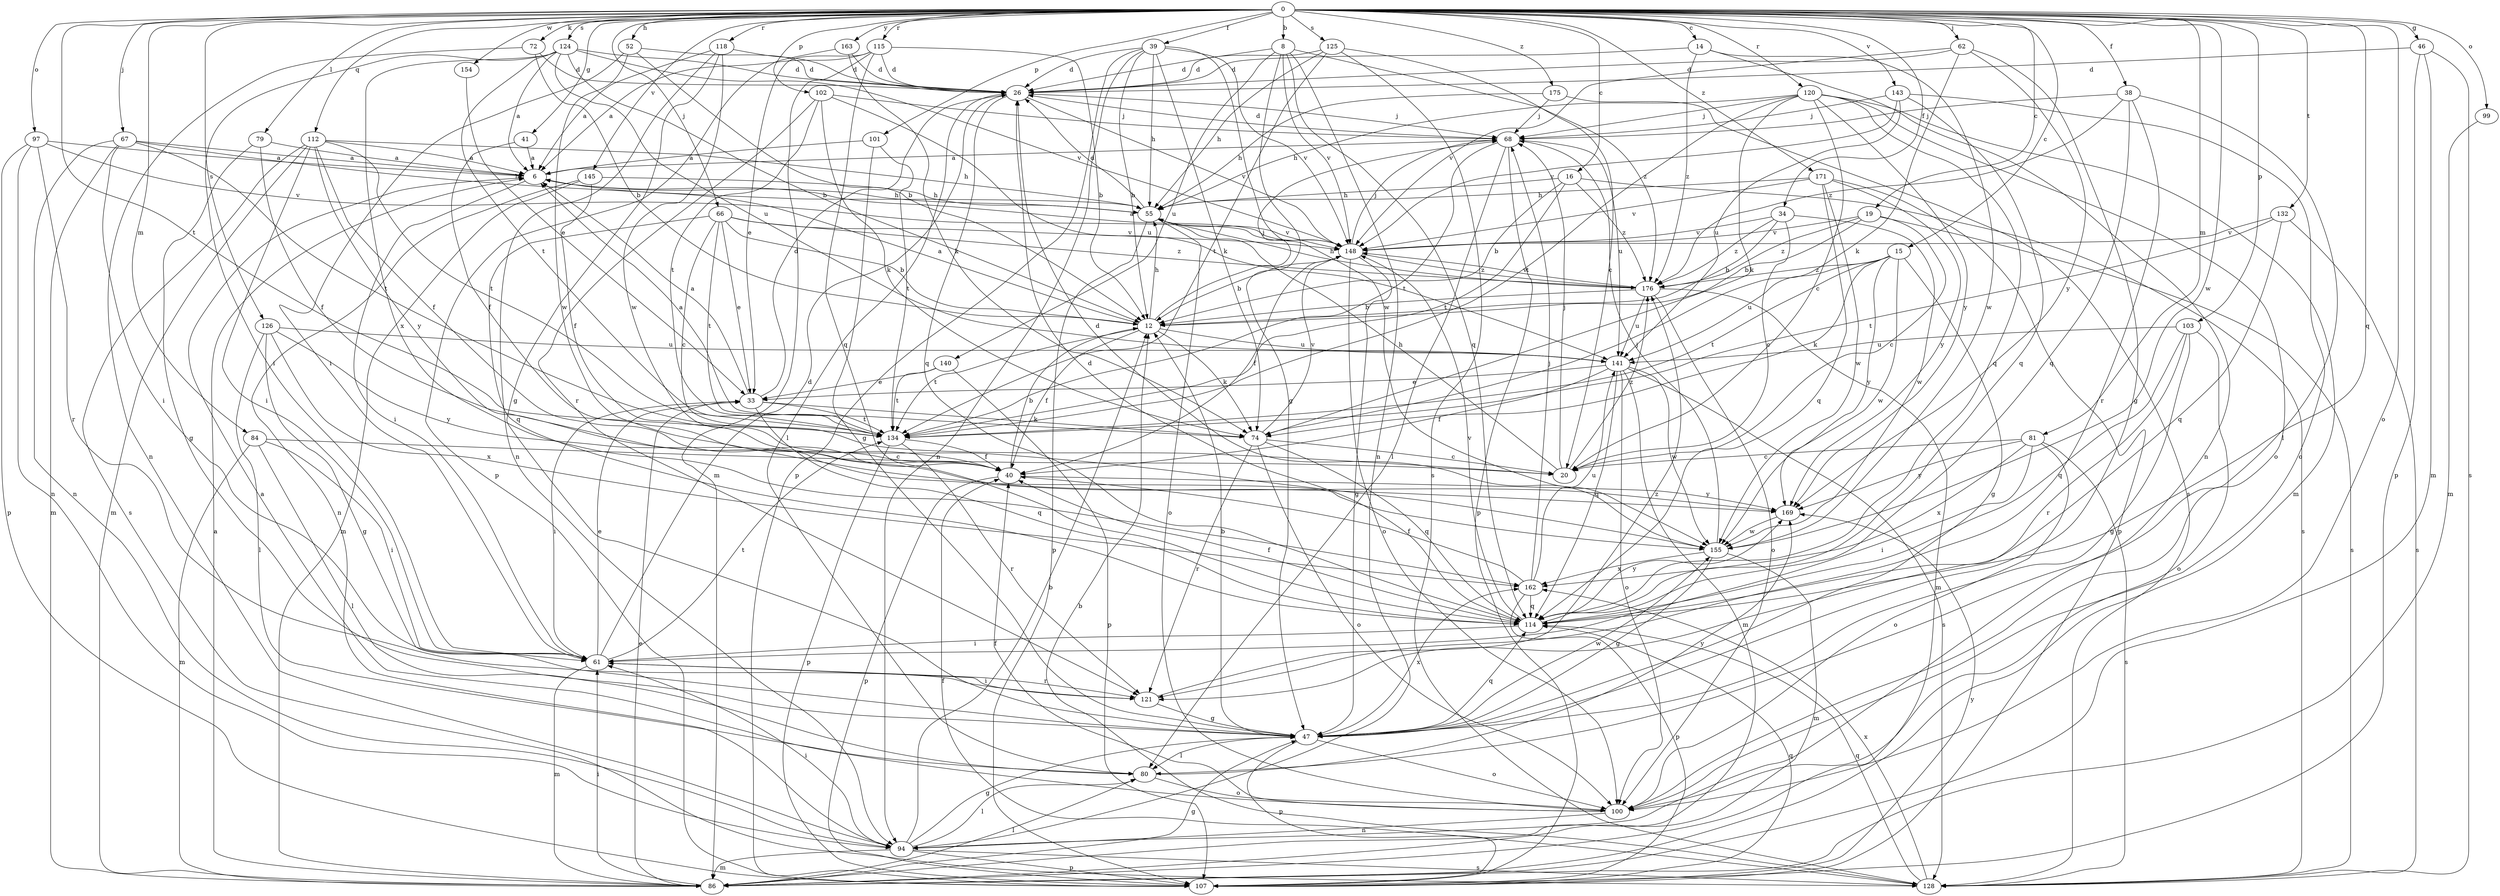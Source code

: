 strict digraph  {
0;
6;
8;
12;
14;
15;
16;
19;
20;
26;
33;
34;
38;
39;
40;
41;
46;
47;
52;
55;
61;
62;
66;
67;
68;
72;
74;
79;
80;
81;
84;
86;
94;
97;
99;
100;
101;
102;
103;
107;
112;
114;
115;
118;
120;
121;
124;
125;
126;
128;
132;
134;
140;
141;
143;
145;
148;
154;
155;
162;
163;
169;
171;
175;
176;
0 -> 8  [label=b];
0 -> 14  [label=c];
0 -> 15  [label=c];
0 -> 16  [label=c];
0 -> 19  [label=c];
0 -> 34  [label=f];
0 -> 38  [label=f];
0 -> 39  [label=f];
0 -> 41  [label=g];
0 -> 46  [label=g];
0 -> 52  [label=h];
0 -> 62  [label=j];
0 -> 66  [label=j];
0 -> 67  [label=j];
0 -> 72  [label=k];
0 -> 79  [label=l];
0 -> 81  [label=m];
0 -> 84  [label=m];
0 -> 97  [label=o];
0 -> 99  [label=o];
0 -> 100  [label=o];
0 -> 101  [label=p];
0 -> 102  [label=p];
0 -> 103  [label=p];
0 -> 112  [label=q];
0 -> 114  [label=q];
0 -> 115  [label=r];
0 -> 118  [label=r];
0 -> 120  [label=r];
0 -> 124  [label=s];
0 -> 125  [label=s];
0 -> 126  [label=s];
0 -> 132  [label=t];
0 -> 134  [label=t];
0 -> 143  [label=v];
0 -> 145  [label=v];
0 -> 154  [label=w];
0 -> 155  [label=w];
0 -> 163  [label=y];
0 -> 171  [label=z];
0 -> 175  [label=z];
6 -> 55  [label=h];
6 -> 61  [label=i];
8 -> 26  [label=d];
8 -> 47  [label=g];
8 -> 94  [label=n];
8 -> 114  [label=q];
8 -> 140  [label=u];
8 -> 148  [label=v];
8 -> 176  [label=z];
12 -> 6  [label=a];
12 -> 40  [label=f];
12 -> 55  [label=h];
12 -> 68  [label=j];
12 -> 74  [label=k];
12 -> 134  [label=t];
12 -> 141  [label=u];
14 -> 26  [label=d];
14 -> 94  [label=n];
14 -> 155  [label=w];
14 -> 176  [label=z];
15 -> 47  [label=g];
15 -> 74  [label=k];
15 -> 134  [label=t];
15 -> 141  [label=u];
15 -> 155  [label=w];
15 -> 169  [label=y];
15 -> 176  [label=z];
16 -> 12  [label=b];
16 -> 55  [label=h];
16 -> 128  [label=s];
16 -> 134  [label=t];
16 -> 176  [label=z];
19 -> 12  [label=b];
19 -> 20  [label=c];
19 -> 128  [label=s];
19 -> 148  [label=v];
19 -> 176  [label=z];
20 -> 55  [label=h];
20 -> 68  [label=j];
20 -> 176  [label=z];
26 -> 68  [label=j];
26 -> 80  [label=l];
26 -> 114  [label=q];
26 -> 148  [label=v];
33 -> 6  [label=a];
33 -> 26  [label=d];
33 -> 61  [label=i];
33 -> 74  [label=k];
33 -> 114  [label=q];
33 -> 134  [label=t];
34 -> 12  [label=b];
34 -> 20  [label=c];
34 -> 148  [label=v];
34 -> 155  [label=w];
34 -> 176  [label=z];
38 -> 68  [label=j];
38 -> 80  [label=l];
38 -> 114  [label=q];
38 -> 121  [label=r];
38 -> 176  [label=z];
39 -> 12  [label=b];
39 -> 26  [label=d];
39 -> 55  [label=h];
39 -> 74  [label=k];
39 -> 94  [label=n];
39 -> 107  [label=p];
39 -> 148  [label=v];
39 -> 155  [label=w];
40 -> 12  [label=b];
40 -> 107  [label=p];
40 -> 169  [label=y];
41 -> 6  [label=a];
41 -> 40  [label=f];
46 -> 26  [label=d];
46 -> 86  [label=m];
46 -> 107  [label=p];
46 -> 128  [label=s];
47 -> 12  [label=b];
47 -> 80  [label=l];
47 -> 100  [label=o];
47 -> 107  [label=p];
47 -> 114  [label=q];
47 -> 155  [label=w];
47 -> 162  [label=x];
52 -> 12  [label=b];
52 -> 26  [label=d];
52 -> 61  [label=i];
52 -> 155  [label=w];
55 -> 26  [label=d];
55 -> 100  [label=o];
55 -> 107  [label=p];
55 -> 148  [label=v];
61 -> 26  [label=d];
61 -> 33  [label=e];
61 -> 86  [label=m];
61 -> 121  [label=r];
61 -> 134  [label=t];
62 -> 26  [label=d];
62 -> 47  [label=g];
62 -> 74  [label=k];
62 -> 148  [label=v];
62 -> 169  [label=y];
66 -> 12  [label=b];
66 -> 20  [label=c];
66 -> 33  [label=e];
66 -> 114  [label=q];
66 -> 134  [label=t];
66 -> 148  [label=v];
66 -> 176  [label=z];
67 -> 6  [label=a];
67 -> 55  [label=h];
67 -> 61  [label=i];
67 -> 86  [label=m];
67 -> 94  [label=n];
67 -> 134  [label=t];
68 -> 6  [label=a];
68 -> 26  [label=d];
68 -> 80  [label=l];
68 -> 107  [label=p];
68 -> 134  [label=t];
68 -> 141  [label=u];
72 -> 12  [label=b];
72 -> 26  [label=d];
72 -> 94  [label=n];
74 -> 6  [label=a];
74 -> 20  [label=c];
74 -> 100  [label=o];
74 -> 114  [label=q];
74 -> 121  [label=r];
74 -> 148  [label=v];
79 -> 6  [label=a];
79 -> 40  [label=f];
79 -> 47  [label=g];
80 -> 100  [label=o];
80 -> 169  [label=y];
81 -> 20  [label=c];
81 -> 61  [label=i];
81 -> 100  [label=o];
81 -> 128  [label=s];
81 -> 162  [label=x];
81 -> 169  [label=y];
84 -> 20  [label=c];
84 -> 61  [label=i];
84 -> 80  [label=l];
84 -> 86  [label=m];
86 -> 6  [label=a];
86 -> 33  [label=e];
86 -> 47  [label=g];
86 -> 61  [label=i];
86 -> 80  [label=l];
94 -> 12  [label=b];
94 -> 47  [label=g];
94 -> 61  [label=i];
94 -> 80  [label=l];
94 -> 86  [label=m];
94 -> 107  [label=p];
94 -> 128  [label=s];
97 -> 6  [label=a];
97 -> 94  [label=n];
97 -> 107  [label=p];
97 -> 121  [label=r];
97 -> 148  [label=v];
99 -> 86  [label=m];
100 -> 6  [label=a];
100 -> 40  [label=f];
100 -> 94  [label=n];
101 -> 6  [label=a];
101 -> 47  [label=g];
101 -> 134  [label=t];
102 -> 68  [label=j];
102 -> 74  [label=k];
102 -> 121  [label=r];
102 -> 134  [label=t];
102 -> 141  [label=u];
103 -> 47  [label=g];
103 -> 100  [label=o];
103 -> 114  [label=q];
103 -> 121  [label=r];
103 -> 141  [label=u];
107 -> 114  [label=q];
107 -> 169  [label=y];
112 -> 6  [label=a];
112 -> 40  [label=f];
112 -> 55  [label=h];
112 -> 61  [label=i];
112 -> 86  [label=m];
112 -> 128  [label=s];
112 -> 134  [label=t];
112 -> 169  [label=y];
114 -> 26  [label=d];
114 -> 40  [label=f];
114 -> 61  [label=i];
114 -> 148  [label=v];
114 -> 169  [label=y];
115 -> 6  [label=a];
115 -> 12  [label=b];
115 -> 26  [label=d];
115 -> 33  [label=e];
115 -> 86  [label=m];
115 -> 114  [label=q];
118 -> 6  [label=a];
118 -> 26  [label=d];
118 -> 47  [label=g];
118 -> 94  [label=n];
118 -> 155  [label=w];
120 -> 20  [label=c];
120 -> 55  [label=h];
120 -> 68  [label=j];
120 -> 74  [label=k];
120 -> 86  [label=m];
120 -> 100  [label=o];
120 -> 114  [label=q];
120 -> 134  [label=t];
120 -> 169  [label=y];
121 -> 47  [label=g];
121 -> 61  [label=i];
121 -> 176  [label=z];
124 -> 6  [label=a];
124 -> 12  [label=b];
124 -> 26  [label=d];
124 -> 61  [label=i];
124 -> 134  [label=t];
124 -> 141  [label=u];
124 -> 148  [label=v];
124 -> 162  [label=x];
125 -> 20  [label=c];
125 -> 26  [label=d];
125 -> 55  [label=h];
125 -> 128  [label=s];
125 -> 134  [label=t];
126 -> 47  [label=g];
126 -> 80  [label=l];
126 -> 141  [label=u];
126 -> 162  [label=x];
126 -> 169  [label=y];
128 -> 12  [label=b];
128 -> 40  [label=f];
128 -> 114  [label=q];
128 -> 162  [label=x];
132 -> 114  [label=q];
132 -> 128  [label=s];
132 -> 134  [label=t];
132 -> 148  [label=v];
134 -> 40  [label=f];
134 -> 107  [label=p];
134 -> 121  [label=r];
140 -> 33  [label=e];
140 -> 107  [label=p];
140 -> 134  [label=t];
141 -> 33  [label=e];
141 -> 40  [label=f];
141 -> 86  [label=m];
141 -> 100  [label=o];
141 -> 114  [label=q];
141 -> 128  [label=s];
141 -> 155  [label=w];
143 -> 68  [label=j];
143 -> 100  [label=o];
143 -> 114  [label=q];
143 -> 141  [label=u];
143 -> 148  [label=v];
145 -> 40  [label=f];
145 -> 55  [label=h];
145 -> 86  [label=m];
145 -> 94  [label=n];
148 -> 6  [label=a];
148 -> 12  [label=b];
148 -> 40  [label=f];
148 -> 47  [label=g];
148 -> 68  [label=j];
148 -> 100  [label=o];
148 -> 176  [label=z];
154 -> 33  [label=e];
155 -> 26  [label=d];
155 -> 47  [label=g];
155 -> 68  [label=j];
155 -> 86  [label=m];
155 -> 162  [label=x];
162 -> 40  [label=f];
162 -> 68  [label=j];
162 -> 107  [label=p];
162 -> 114  [label=q];
162 -> 141  [label=u];
163 -> 26  [label=d];
163 -> 74  [label=k];
163 -> 107  [label=p];
169 -> 155  [label=w];
171 -> 55  [label=h];
171 -> 107  [label=p];
171 -> 114  [label=q];
171 -> 148  [label=v];
171 -> 155  [label=w];
171 -> 169  [label=y];
175 -> 55  [label=h];
175 -> 68  [label=j];
175 -> 128  [label=s];
176 -> 12  [label=b];
176 -> 55  [label=h];
176 -> 86  [label=m];
176 -> 100  [label=o];
176 -> 141  [label=u];
176 -> 148  [label=v];
}
